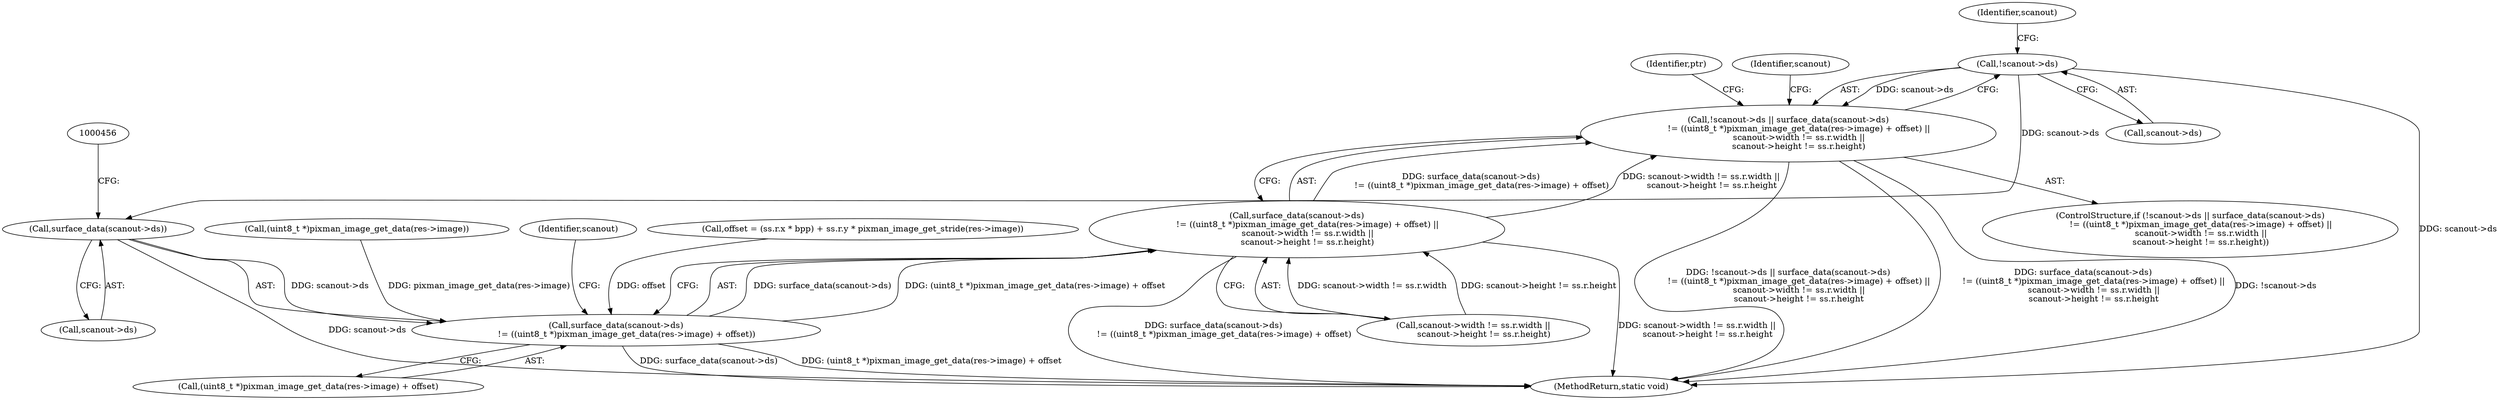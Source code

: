 digraph "0_qemu_dd248ed7e204ee8a1873914e02b8b526e8f1b80d@pointer" {
"1000444" [label="(Call,!scanout->ds)"];
"1000443" [label="(Call,!scanout->ds || surface_data(scanout->ds)\n        != ((uint8_t *)pixman_image_get_data(res->image) + offset) ||\n        scanout->width != ss.r.width ||\n        scanout->height != ss.r.height)"];
"1000450" [label="(Call,surface_data(scanout->ds))"];
"1000449" [label="(Call,surface_data(scanout->ds)\n        != ((uint8_t *)pixman_image_get_data(res->image) + offset))"];
"1000448" [label="(Call,surface_data(scanout->ds)\n        != ((uint8_t *)pixman_image_get_data(res->image) + offset) ||\n        scanout->width != ss.r.width ||\n        scanout->height != ss.r.height)"];
"1000485" [label="(Identifier,ptr)"];
"1000455" [label="(Call,(uint8_t *)pixman_image_get_data(res->image))"];
"1000448" [label="(Call,surface_data(scanout->ds)\n        != ((uint8_t *)pixman_image_get_data(res->image) + offset) ||\n        scanout->width != ss.r.width ||\n        scanout->height != ss.r.height)"];
"1000558" [label="(Identifier,scanout)"];
"1000445" [label="(Call,scanout->ds)"];
"1000444" [label="(Call,!scanout->ds)"];
"1000465" [label="(Identifier,scanout)"];
"1000462" [label="(Call,scanout->width != ss.r.width ||\n        scanout->height != ss.r.height)"];
"1000451" [label="(Call,scanout->ds)"];
"1000599" [label="(MethodReturn,static void)"];
"1000450" [label="(Call,surface_data(scanout->ds))"];
"1000442" [label="(ControlStructure,if (!scanout->ds || surface_data(scanout->ds)\n        != ((uint8_t *)pixman_image_get_data(res->image) + offset) ||\n        scanout->width != ss.r.width ||\n        scanout->height != ss.r.height))"];
"1000454" [label="(Call,(uint8_t *)pixman_image_get_data(res->image) + offset)"];
"1000422" [label="(Call,offset = (ss.r.x * bpp) + ss.r.y * pixman_image_get_stride(res->image))"];
"1000443" [label="(Call,!scanout->ds || surface_data(scanout->ds)\n        != ((uint8_t *)pixman_image_get_data(res->image) + offset) ||\n        scanout->width != ss.r.width ||\n        scanout->height != ss.r.height)"];
"1000449" [label="(Call,surface_data(scanout->ds)\n        != ((uint8_t *)pixman_image_get_data(res->image) + offset))"];
"1000452" [label="(Identifier,scanout)"];
"1000444" -> "1000443"  [label="AST: "];
"1000444" -> "1000445"  [label="CFG: "];
"1000445" -> "1000444"  [label="AST: "];
"1000452" -> "1000444"  [label="CFG: "];
"1000443" -> "1000444"  [label="CFG: "];
"1000444" -> "1000599"  [label="DDG: scanout->ds"];
"1000444" -> "1000443"  [label="DDG: scanout->ds"];
"1000444" -> "1000450"  [label="DDG: scanout->ds"];
"1000443" -> "1000442"  [label="AST: "];
"1000443" -> "1000448"  [label="CFG: "];
"1000448" -> "1000443"  [label="AST: "];
"1000485" -> "1000443"  [label="CFG: "];
"1000558" -> "1000443"  [label="CFG: "];
"1000443" -> "1000599"  [label="DDG: !scanout->ds || surface_data(scanout->ds)\n        != ((uint8_t *)pixman_image_get_data(res->image) + offset) ||\n        scanout->width != ss.r.width ||\n        scanout->height != ss.r.height"];
"1000443" -> "1000599"  [label="DDG: surface_data(scanout->ds)\n        != ((uint8_t *)pixman_image_get_data(res->image) + offset) ||\n        scanout->width != ss.r.width ||\n        scanout->height != ss.r.height"];
"1000443" -> "1000599"  [label="DDG: !scanout->ds"];
"1000448" -> "1000443"  [label="DDG: surface_data(scanout->ds)\n        != ((uint8_t *)pixman_image_get_data(res->image) + offset)"];
"1000448" -> "1000443"  [label="DDG: scanout->width != ss.r.width ||\n        scanout->height != ss.r.height"];
"1000450" -> "1000449"  [label="AST: "];
"1000450" -> "1000451"  [label="CFG: "];
"1000451" -> "1000450"  [label="AST: "];
"1000456" -> "1000450"  [label="CFG: "];
"1000450" -> "1000599"  [label="DDG: scanout->ds"];
"1000450" -> "1000449"  [label="DDG: scanout->ds"];
"1000449" -> "1000448"  [label="AST: "];
"1000449" -> "1000454"  [label="CFG: "];
"1000454" -> "1000449"  [label="AST: "];
"1000465" -> "1000449"  [label="CFG: "];
"1000448" -> "1000449"  [label="CFG: "];
"1000449" -> "1000599"  [label="DDG: surface_data(scanout->ds)"];
"1000449" -> "1000599"  [label="DDG: (uint8_t *)pixman_image_get_data(res->image) + offset"];
"1000449" -> "1000448"  [label="DDG: surface_data(scanout->ds)"];
"1000449" -> "1000448"  [label="DDG: (uint8_t *)pixman_image_get_data(res->image) + offset"];
"1000455" -> "1000449"  [label="DDG: pixman_image_get_data(res->image)"];
"1000422" -> "1000449"  [label="DDG: offset"];
"1000448" -> "1000462"  [label="CFG: "];
"1000462" -> "1000448"  [label="AST: "];
"1000448" -> "1000599"  [label="DDG: surface_data(scanout->ds)\n        != ((uint8_t *)pixman_image_get_data(res->image) + offset)"];
"1000448" -> "1000599"  [label="DDG: scanout->width != ss.r.width ||\n        scanout->height != ss.r.height"];
"1000462" -> "1000448"  [label="DDG: scanout->width != ss.r.width"];
"1000462" -> "1000448"  [label="DDG: scanout->height != ss.r.height"];
}
